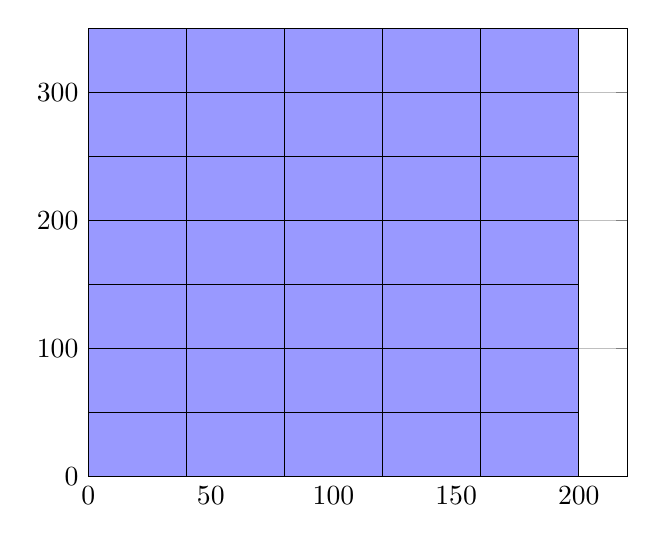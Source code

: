 \begin{tikzpicture}
	\begin{axis}[xmin=0, xmax=220, ymin=0, ymax=350, grid=major]
		\filldraw[draw=black,fill=blue!40] (axis cs:0.0,0.0) rectangle (axis cs:40.0,50.0);
		\filldraw[draw=black,fill=blue!40] (axis cs:0.0,50.0) rectangle (axis cs:40.0,100.0);
		\filldraw[draw=black,fill=blue!40] (axis cs:0.0,100.0) rectangle (axis cs:40.0,150.0);
		\filldraw[draw=black,fill=blue!40] (axis cs:0.0,150.0) rectangle (axis cs:40.0,200.0);
		\filldraw[draw=black,fill=blue!40] (axis cs:0.0,200.0) rectangle (axis cs:40.0,250.0);
		\filldraw[draw=black,fill=blue!40] (axis cs:0.0,250.0) rectangle (axis cs:40.0,300.0);
		\filldraw[draw=black,fill=blue!40] (axis cs:0.0,300.0) rectangle (axis cs:40.0,350.0);
		\filldraw[draw=black,fill=blue!40] (axis cs:40.0,0.0) rectangle (axis cs:80.0,50.0);
		\filldraw[draw=black,fill=blue!40] (axis cs:40.0,50.0) rectangle (axis cs:80.0,100.0);
		\filldraw[draw=black,fill=blue!40] (axis cs:40.0,100.0) rectangle (axis cs:80.0,150.0);
		\filldraw[draw=black,fill=blue!40] (axis cs:40.0,150.0) rectangle (axis cs:80.0,200.0);
		\filldraw[draw=black,fill=blue!40] (axis cs:40.0,200.0) rectangle (axis cs:80.0,250.0);
		\filldraw[draw=black,fill=blue!40] (axis cs:40.0,250.0) rectangle (axis cs:80.0,300.0);
		\filldraw[draw=black,fill=blue!40] (axis cs:40.0,300.0) rectangle (axis cs:80.0,350.0);
		\filldraw[draw=black,fill=blue!40] (axis cs:80.0,0.0) rectangle (axis cs:120.0,50.0);
		\filldraw[draw=black,fill=blue!40] (axis cs:80.0,50.0) rectangle (axis cs:120.0,100.0);
		\filldraw[draw=black,fill=blue!40] (axis cs:80.0,100.0) rectangle (axis cs:120.0,150.0);
		\filldraw[draw=black,fill=blue!40] (axis cs:80.0,150.0) rectangle (axis cs:120.0,200.0);
		\filldraw[draw=black,fill=blue!40] (axis cs:80.0,200.0) rectangle (axis cs:120.0,250.0);
		\filldraw[draw=black,fill=blue!40] (axis cs:80.0,250.0) rectangle (axis cs:120.0,300.0);
		\filldraw[draw=black,fill=blue!40] (axis cs:80.0,300.0) rectangle (axis cs:120.0,350.0);
		\filldraw[draw=black,fill=blue!40] (axis cs:120.0,0.0) rectangle (axis cs:160.0,50.0);
		\filldraw[draw=black,fill=blue!40] (axis cs:120.0,50.0) rectangle (axis cs:160.0,100.0);
		\filldraw[draw=black,fill=blue!40] (axis cs:120.0,100.0) rectangle (axis cs:160.0,150.0);
		\filldraw[draw=black,fill=blue!40] (axis cs:120.0,150.0) rectangle (axis cs:160.0,200.0);
		\filldraw[draw=black,fill=blue!40] (axis cs:120.0,200.0) rectangle (axis cs:160.0,250.0);
		\filldraw[draw=black,fill=blue!40] (axis cs:120.0,250.0) rectangle (axis cs:160.0,300.0);
		\filldraw[draw=black,fill=blue!40] (axis cs:120.0,300.0) rectangle (axis cs:160.0,350.0);
		\filldraw[draw=black,fill=blue!40] (axis cs:160.0,0.0) rectangle (axis cs:200.0,50.0);
		\filldraw[draw=black,fill=blue!40] (axis cs:160.0,50.0) rectangle (axis cs:200.0,100.0);
		\filldraw[draw=black,fill=blue!40] (axis cs:160.0,100.0) rectangle (axis cs:200.0,150.0);
		\filldraw[draw=black,fill=blue!40] (axis cs:160.0,150.0) rectangle (axis cs:200.0,200.0);
		\filldraw[draw=black,fill=blue!40] (axis cs:160.0,200.0) rectangle (axis cs:200.0,250.0);
		\filldraw[draw=black,fill=blue!40] (axis cs:160.0,250.0) rectangle (axis cs:200.0,300.0);
		\filldraw[draw=black,fill=blue!40] (axis cs:160.0,300.0) rectangle (axis cs:200.0,350.0);
	\end{axis}
\end{tikzpicture}